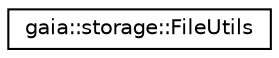 digraph G
{
  edge [fontname="Helvetica",fontsize="10",labelfontname="Helvetica",labelfontsize="10"];
  node [fontname="Helvetica",fontsize="10",shape=record];
  rankdir=LR;
  Node1 [label="gaia::storage::FileUtils",height=0.2,width=0.4,color="black", fillcolor="white", style="filled",URL="$df/da4/classgaia_1_1storage_1_1_file_utils.html",tooltip="Tools for managing files."];
}
